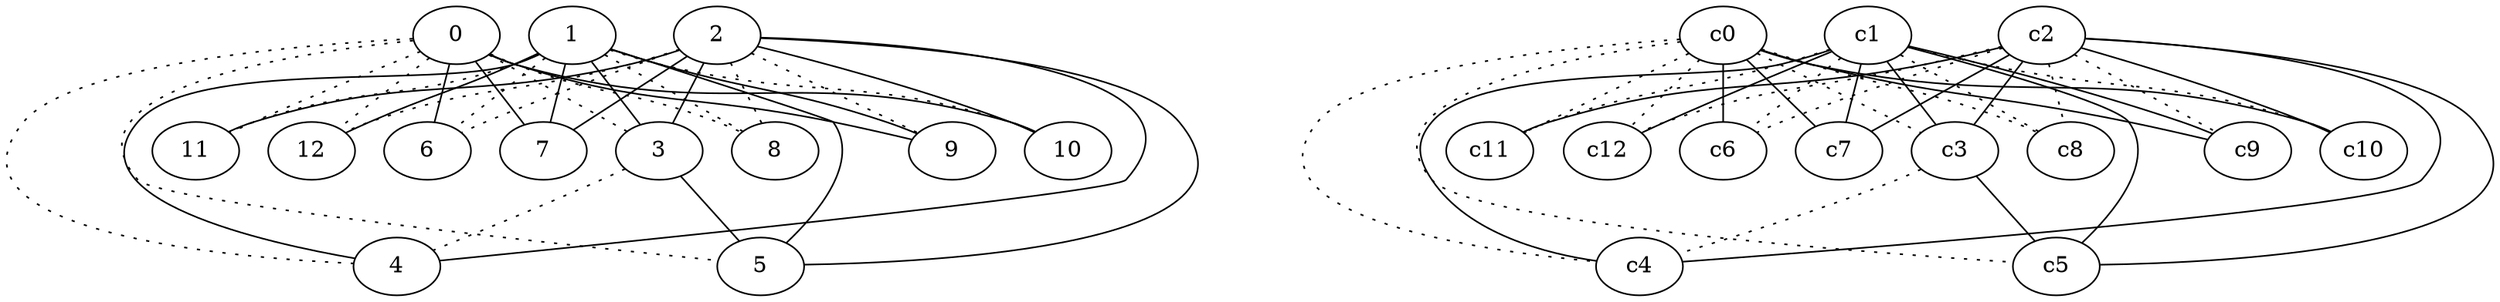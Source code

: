 graph {
a0[label=0];
a1[label=1];
a2[label=2];
a3[label=3];
a4[label=4];
a5[label=5];
a6[label=6];
a7[label=7];
a8[label=8];
a9[label=9];
a10[label=10];
a11[label=11];
a12[label=12];
a0 -- a3 [style=dotted];
a0 -- a4 [style=dotted];
a0 -- a5 [style=dotted];
a0 -- a6;
a0 -- a7;
a0 -- a8 [style=dotted];
a0 -- a9;
a0 -- a10;
a0 -- a11 [style=dotted];
a0 -- a12 [style=dotted];
a1 -- a3;
a1 -- a4;
a1 -- a5;
a1 -- a6 [style=dotted];
a1 -- a7;
a1 -- a8 [style=dotted];
a1 -- a9;
a1 -- a10 [style=dotted];
a1 -- a11 [style=dotted];
a1 -- a12;
a2 -- a3;
a2 -- a4;
a2 -- a5;
a2 -- a6 [style=dotted];
a2 -- a7;
a2 -- a8 [style=dotted];
a2 -- a9 [style=dotted];
a2 -- a10;
a2 -- a11;
a2 -- a12 [style=dotted];
a3 -- a4 [style=dotted];
a3 -- a5;
c0 -- c3 [style=dotted];
c0 -- c4 [style=dotted];
c0 -- c5 [style=dotted];
c0 -- c6;
c0 -- c7;
c0 -- c8 [style=dotted];
c0 -- c9;
c0 -- c10;
c0 -- c11 [style=dotted];
c0 -- c12 [style=dotted];
c1 -- c3;
c1 -- c4;
c1 -- c5;
c1 -- c6 [style=dotted];
c1 -- c7;
c1 -- c8 [style=dotted];
c1 -- c9;
c1 -- c10 [style=dotted];
c1 -- c11 [style=dotted];
c1 -- c12;
c2 -- c3;
c2 -- c4;
c2 -- c5;
c2 -- c6 [style=dotted];
c2 -- c7;
c2 -- c8 [style=dotted];
c2 -- c9 [style=dotted];
c2 -- c10;
c2 -- c11;
c2 -- c12 [style=dotted];
c3 -- c4 [style=dotted];
c3 -- c5;
}
